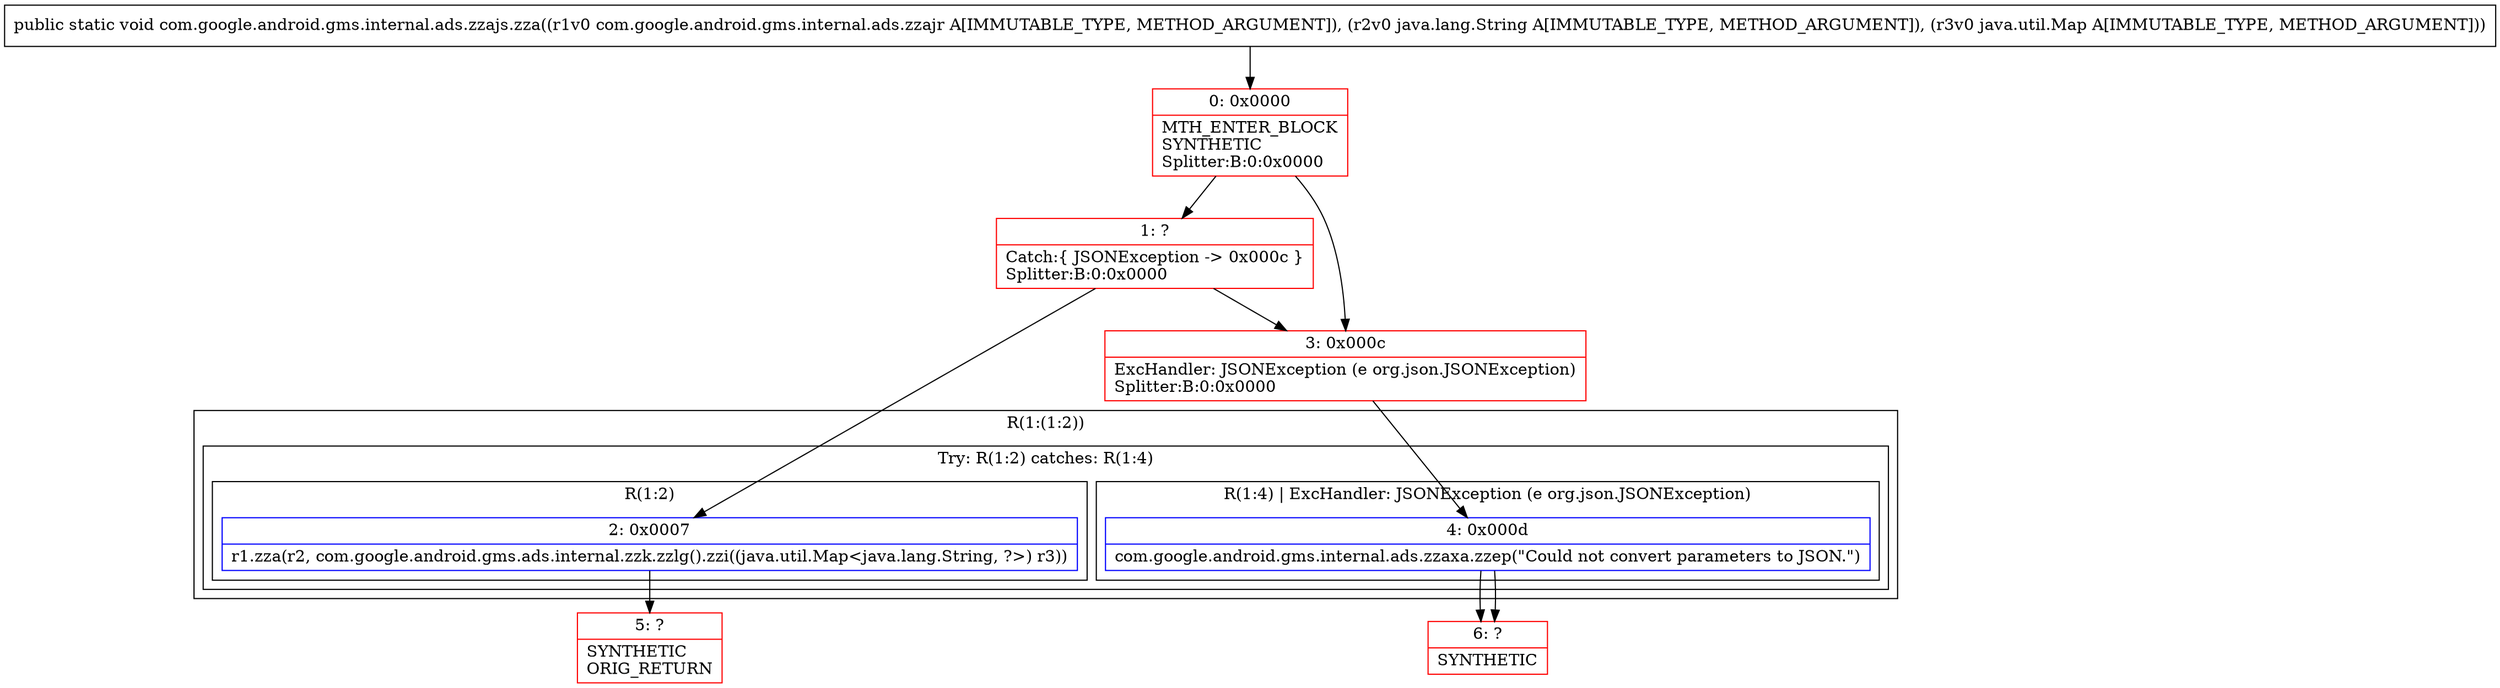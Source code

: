 digraph "CFG forcom.google.android.gms.internal.ads.zzajs.zza(Lcom\/google\/android\/gms\/internal\/ads\/zzajr;Ljava\/lang\/String;Ljava\/util\/Map;)V" {
subgraph cluster_Region_390883832 {
label = "R(1:(1:2))";
node [shape=record,color=blue];
subgraph cluster_TryCatchRegion_1582759837 {
label = "Try: R(1:2) catches: R(1:4)";
node [shape=record,color=blue];
subgraph cluster_Region_810304684 {
label = "R(1:2)";
node [shape=record,color=blue];
Node_2 [shape=record,label="{2\:\ 0x0007|r1.zza(r2, com.google.android.gms.ads.internal.zzk.zzlg().zzi((java.util.Map\<java.lang.String, ?\>) r3))\l}"];
}
subgraph cluster_Region_182256521 {
label = "R(1:4) | ExcHandler: JSONException (e org.json.JSONException)\l";
node [shape=record,color=blue];
Node_4 [shape=record,label="{4\:\ 0x000d|com.google.android.gms.internal.ads.zzaxa.zzep(\"Could not convert parameters to JSON.\")\l}"];
}
}
}
subgraph cluster_Region_182256521 {
label = "R(1:4) | ExcHandler: JSONException (e org.json.JSONException)\l";
node [shape=record,color=blue];
Node_4 [shape=record,label="{4\:\ 0x000d|com.google.android.gms.internal.ads.zzaxa.zzep(\"Could not convert parameters to JSON.\")\l}"];
}
Node_0 [shape=record,color=red,label="{0\:\ 0x0000|MTH_ENTER_BLOCK\lSYNTHETIC\lSplitter:B:0:0x0000\l}"];
Node_1 [shape=record,color=red,label="{1\:\ ?|Catch:\{ JSONException \-\> 0x000c \}\lSplitter:B:0:0x0000\l}"];
Node_3 [shape=record,color=red,label="{3\:\ 0x000c|ExcHandler: JSONException (e org.json.JSONException)\lSplitter:B:0:0x0000\l}"];
Node_5 [shape=record,color=red,label="{5\:\ ?|SYNTHETIC\lORIG_RETURN\l}"];
Node_6 [shape=record,color=red,label="{6\:\ ?|SYNTHETIC\l}"];
MethodNode[shape=record,label="{public static void com.google.android.gms.internal.ads.zzajs.zza((r1v0 com.google.android.gms.internal.ads.zzajr A[IMMUTABLE_TYPE, METHOD_ARGUMENT]), (r2v0 java.lang.String A[IMMUTABLE_TYPE, METHOD_ARGUMENT]), (r3v0 java.util.Map A[IMMUTABLE_TYPE, METHOD_ARGUMENT])) }"];
MethodNode -> Node_0;
Node_2 -> Node_5;
Node_4 -> Node_6;
Node_4 -> Node_6;
Node_0 -> Node_1;
Node_0 -> Node_3;
Node_1 -> Node_2;
Node_1 -> Node_3;
Node_3 -> Node_4;
}

